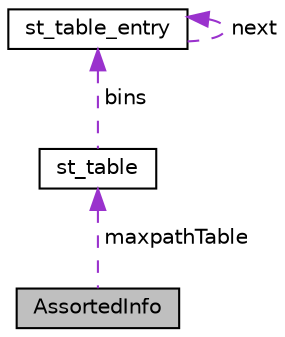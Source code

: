 digraph "AssortedInfo"
{
  edge [fontname="Helvetica",fontsize="10",labelfontname="Helvetica",labelfontsize="10"];
  node [fontname="Helvetica",fontsize="10",shape=record];
  Node1 [label="AssortedInfo",height=0.2,width=0.4,color="black", fillcolor="grey75", style="filled" fontcolor="black"];
  Node2 -> Node1 [dir="back",color="darkorchid3",fontsize="10",style="dashed",label=" maxpathTable" ,fontname="Helvetica"];
  Node2 [label="st_table",height=0.2,width=0.4,color="black", fillcolor="white", style="filled",URL="$structst__table.html",tooltip="Symbol table header. "];
  Node3 -> Node2 [dir="back",color="darkorchid3",fontsize="10",style="dashed",label=" bins" ,fontname="Helvetica"];
  Node3 [label="st_table_entry",height=0.2,width=0.4,color="black", fillcolor="white", style="filled",URL="$structst__table__entry.html",tooltip="Symbol table entry. "];
  Node3 -> Node3 [dir="back",color="darkorchid3",fontsize="10",style="dashed",label=" next" ,fontname="Helvetica"];
}
